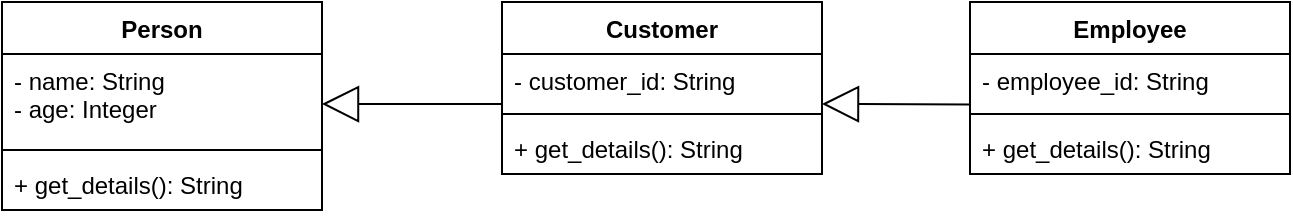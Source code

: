 <mxfile version="24.4.9" type="github">
  <diagram name="Page-1" id="uJyLnhsqLh9RBzsLGACN">
    <mxGraphModel dx="1004" dy="552" grid="1" gridSize="10" guides="1" tooltips="1" connect="1" arrows="1" fold="1" page="1" pageScale="1" pageWidth="827" pageHeight="1169" math="0" shadow="0">
      <root>
        <mxCell id="0" />
        <mxCell id="1" parent="0" />
        <mxCell id="S2Rt7h8H9Zjsjy2fmUEh-1" value="Person" style="swimlane;fontStyle=1;align=center;verticalAlign=top;childLayout=stackLayout;horizontal=1;startSize=26;horizontalStack=0;resizeParent=1;resizeParentMax=0;resizeLast=0;collapsible=1;marginBottom=0;whiteSpace=wrap;html=1;" vertex="1" parent="1">
          <mxGeometry x="90" y="159" width="160" height="104" as="geometry" />
        </mxCell>
        <mxCell id="S2Rt7h8H9Zjsjy2fmUEh-2" value="- name: String&lt;div&gt;- age: Integer&lt;/div&gt;" style="text;strokeColor=none;fillColor=none;align=left;verticalAlign=top;spacingLeft=4;spacingRight=4;overflow=hidden;rotatable=0;points=[[0,0.5],[1,0.5]];portConstraint=eastwest;whiteSpace=wrap;html=1;" vertex="1" parent="S2Rt7h8H9Zjsjy2fmUEh-1">
          <mxGeometry y="26" width="160" height="44" as="geometry" />
        </mxCell>
        <mxCell id="S2Rt7h8H9Zjsjy2fmUEh-3" value="" style="line;strokeWidth=1;fillColor=none;align=left;verticalAlign=middle;spacingTop=-1;spacingLeft=3;spacingRight=3;rotatable=0;labelPosition=right;points=[];portConstraint=eastwest;strokeColor=inherit;" vertex="1" parent="S2Rt7h8H9Zjsjy2fmUEh-1">
          <mxGeometry y="70" width="160" height="8" as="geometry" />
        </mxCell>
        <mxCell id="S2Rt7h8H9Zjsjy2fmUEh-4" value="+ get_details(): String" style="text;strokeColor=none;fillColor=none;align=left;verticalAlign=top;spacingLeft=4;spacingRight=4;overflow=hidden;rotatable=0;points=[[0,0.5],[1,0.5]];portConstraint=eastwest;whiteSpace=wrap;html=1;" vertex="1" parent="S2Rt7h8H9Zjsjy2fmUEh-1">
          <mxGeometry y="78" width="160" height="26" as="geometry" />
        </mxCell>
        <mxCell id="S2Rt7h8H9Zjsjy2fmUEh-5" value="Employee" style="swimlane;fontStyle=1;align=center;verticalAlign=top;childLayout=stackLayout;horizontal=1;startSize=26;horizontalStack=0;resizeParent=1;resizeParentMax=0;resizeLast=0;collapsible=1;marginBottom=0;whiteSpace=wrap;html=1;" vertex="1" parent="1">
          <mxGeometry x="574" y="159" width="160" height="86" as="geometry" />
        </mxCell>
        <mxCell id="S2Rt7h8H9Zjsjy2fmUEh-6" value="- employee_id: String" style="text;strokeColor=none;fillColor=none;align=left;verticalAlign=top;spacingLeft=4;spacingRight=4;overflow=hidden;rotatable=0;points=[[0,0.5],[1,0.5]];portConstraint=eastwest;whiteSpace=wrap;html=1;" vertex="1" parent="S2Rt7h8H9Zjsjy2fmUEh-5">
          <mxGeometry y="26" width="160" height="26" as="geometry" />
        </mxCell>
        <mxCell id="S2Rt7h8H9Zjsjy2fmUEh-7" value="" style="line;strokeWidth=1;fillColor=none;align=left;verticalAlign=middle;spacingTop=-1;spacingLeft=3;spacingRight=3;rotatable=0;labelPosition=right;points=[];portConstraint=eastwest;strokeColor=inherit;" vertex="1" parent="S2Rt7h8H9Zjsjy2fmUEh-5">
          <mxGeometry y="52" width="160" height="8" as="geometry" />
        </mxCell>
        <mxCell id="S2Rt7h8H9Zjsjy2fmUEh-8" value="+ get_details(): String" style="text;strokeColor=none;fillColor=none;align=left;verticalAlign=top;spacingLeft=4;spacingRight=4;overflow=hidden;rotatable=0;points=[[0,0.5],[1,0.5]];portConstraint=eastwest;whiteSpace=wrap;html=1;" vertex="1" parent="S2Rt7h8H9Zjsjy2fmUEh-5">
          <mxGeometry y="60" width="160" height="26" as="geometry" />
        </mxCell>
        <mxCell id="S2Rt7h8H9Zjsjy2fmUEh-9" value="Customer" style="swimlane;fontStyle=1;align=center;verticalAlign=top;childLayout=stackLayout;horizontal=1;startSize=26;horizontalStack=0;resizeParent=1;resizeParentMax=0;resizeLast=0;collapsible=1;marginBottom=0;whiteSpace=wrap;html=1;" vertex="1" parent="1">
          <mxGeometry x="340" y="159" width="160" height="86" as="geometry" />
        </mxCell>
        <mxCell id="S2Rt7h8H9Zjsjy2fmUEh-10" value="- customer_id: String" style="text;strokeColor=none;fillColor=none;align=left;verticalAlign=top;spacingLeft=4;spacingRight=4;overflow=hidden;rotatable=0;points=[[0,0.5],[1,0.5]];portConstraint=eastwest;whiteSpace=wrap;html=1;" vertex="1" parent="S2Rt7h8H9Zjsjy2fmUEh-9">
          <mxGeometry y="26" width="160" height="26" as="geometry" />
        </mxCell>
        <mxCell id="S2Rt7h8H9Zjsjy2fmUEh-11" value="" style="line;strokeWidth=1;fillColor=none;align=left;verticalAlign=middle;spacingTop=-1;spacingLeft=3;spacingRight=3;rotatable=0;labelPosition=right;points=[];portConstraint=eastwest;strokeColor=inherit;" vertex="1" parent="S2Rt7h8H9Zjsjy2fmUEh-9">
          <mxGeometry y="52" width="160" height="8" as="geometry" />
        </mxCell>
        <mxCell id="S2Rt7h8H9Zjsjy2fmUEh-12" value="+ get_details(): String" style="text;strokeColor=none;fillColor=none;align=left;verticalAlign=top;spacingLeft=4;spacingRight=4;overflow=hidden;rotatable=0;points=[[0,0.5],[1,0.5]];portConstraint=eastwest;whiteSpace=wrap;html=1;" vertex="1" parent="S2Rt7h8H9Zjsjy2fmUEh-9">
          <mxGeometry y="60" width="160" height="26" as="geometry" />
        </mxCell>
        <mxCell id="S2Rt7h8H9Zjsjy2fmUEh-13" value="" style="endArrow=block;endSize=16;endFill=0;html=1;rounded=0;exitX=0.001;exitY=0.971;exitDx=0;exitDy=0;exitPerimeter=0;" edge="1" parent="1" source="S2Rt7h8H9Zjsjy2fmUEh-6">
          <mxGeometry width="160" relative="1" as="geometry">
            <mxPoint x="568.88" y="201.818" as="sourcePoint" />
            <mxPoint x="500" y="210" as="targetPoint" />
          </mxGeometry>
        </mxCell>
        <mxCell id="S2Rt7h8H9Zjsjy2fmUEh-14" value="" style="endArrow=block;endSize=16;endFill=0;html=1;rounded=0;exitX=-0.003;exitY=0.963;exitDx=0;exitDy=0;exitPerimeter=0;" edge="1" parent="1" source="S2Rt7h8H9Zjsjy2fmUEh-10">
          <mxGeometry width="160" relative="1" as="geometry">
            <mxPoint x="330" y="210" as="sourcePoint" />
            <mxPoint x="250" y="210" as="targetPoint" />
          </mxGeometry>
        </mxCell>
      </root>
    </mxGraphModel>
  </diagram>
</mxfile>
